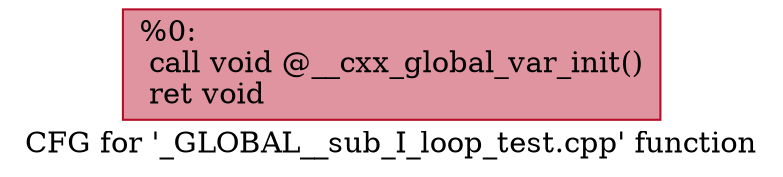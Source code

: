 digraph "CFG for '_GLOBAL__sub_I_loop_test.cpp' function" {
	label="CFG for '_GLOBAL__sub_I_loop_test.cpp' function";

	Node0x55da4a06fc00 [shape=record,color="#b70d28ff", style=filled, fillcolor="#b70d2870",label="{%0:\l  call void @__cxx_global_var_init()\l  ret void\l}"];
}
